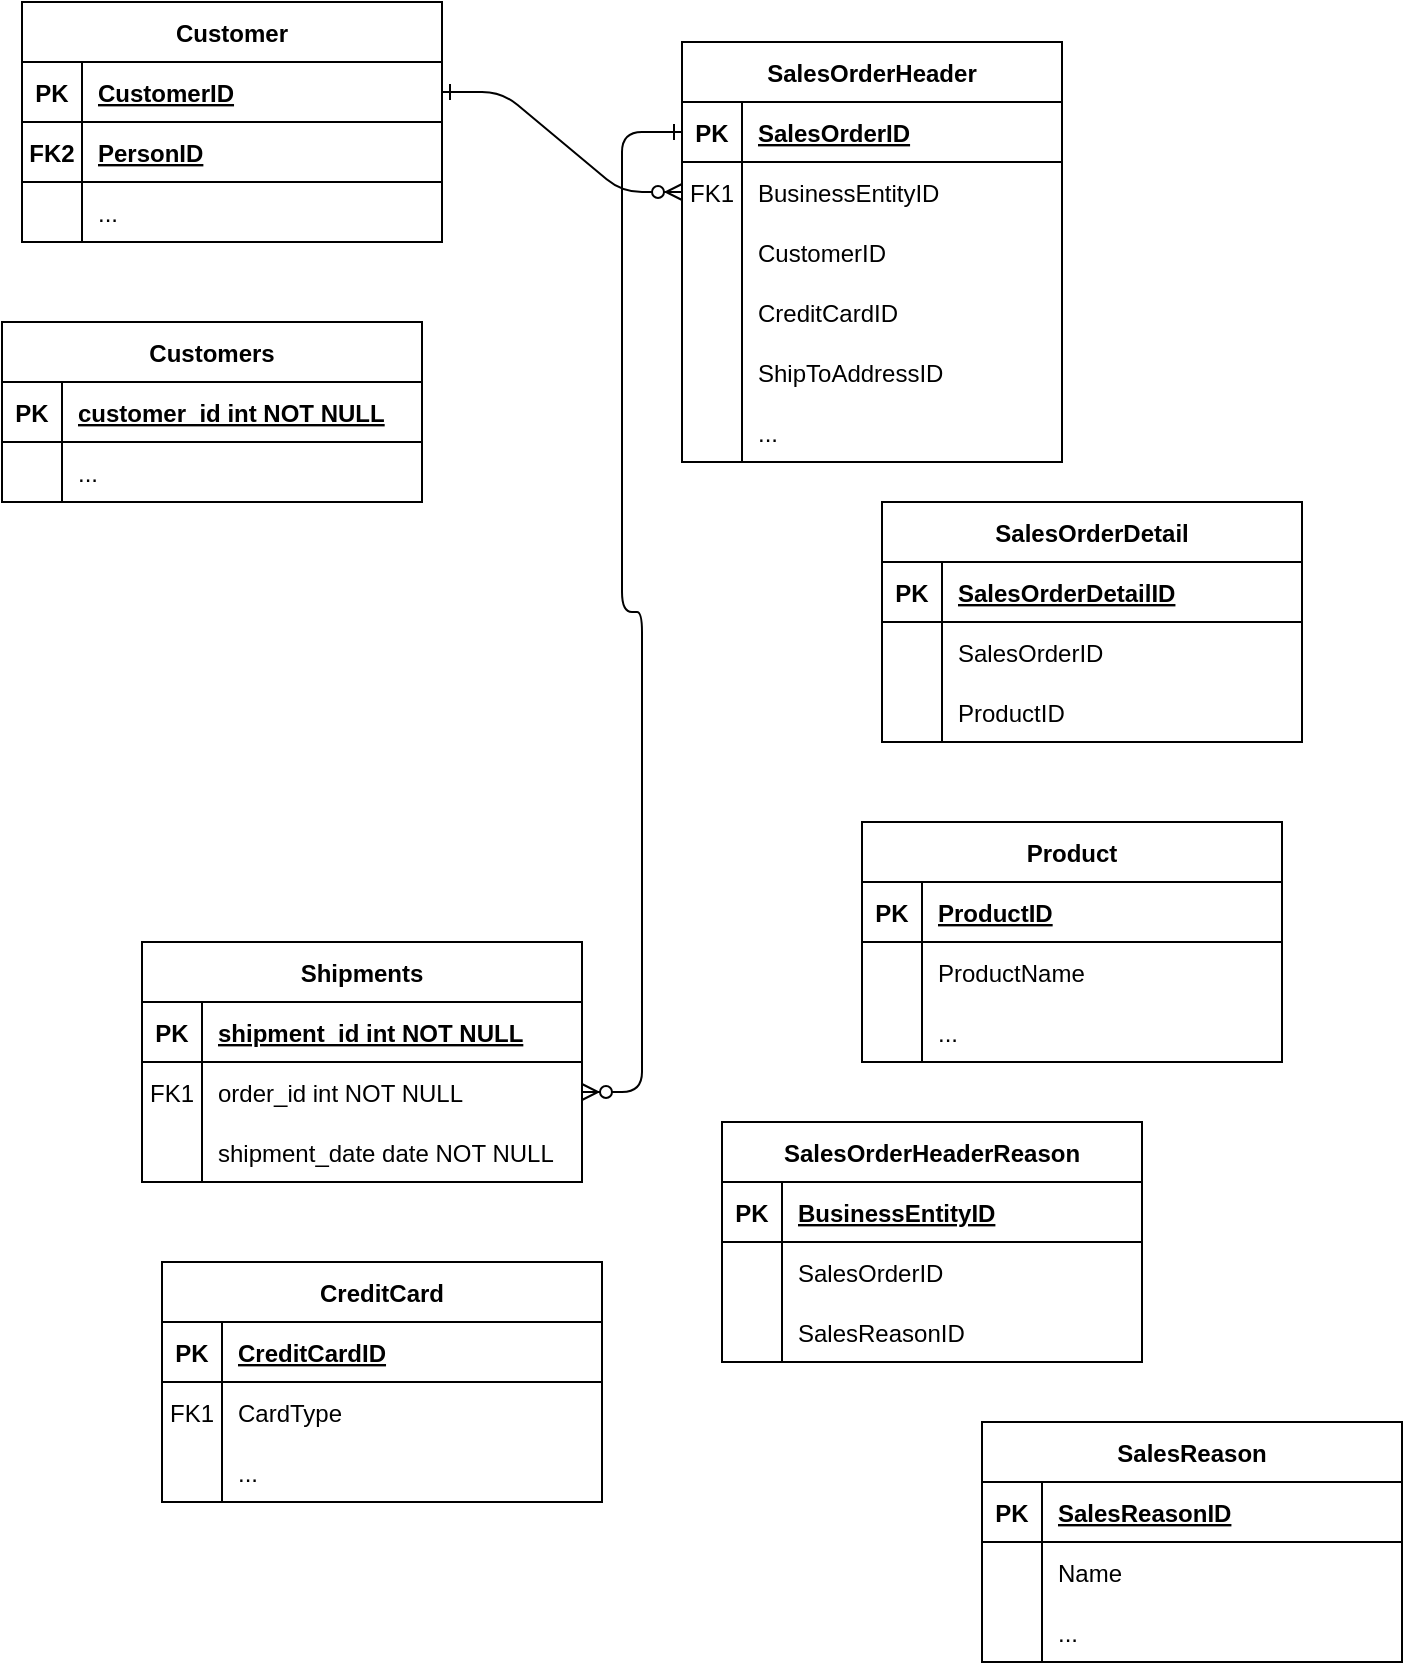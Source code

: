 <mxfile version="14.7.0" type="github">
  <diagram id="R2lEEEUBdFMjLlhIrx00" name="Page-1">
    <mxGraphModel dx="702" dy="793" grid="1" gridSize="10" guides="1" tooltips="1" connect="1" arrows="1" fold="1" page="1" pageScale="1" pageWidth="850" pageHeight="1100" math="0" shadow="0" extFonts="Permanent Marker^https://fonts.googleapis.com/css?family=Permanent+Marker">
      <root>
        <mxCell id="0" />
        <mxCell id="1" parent="0" />
        <mxCell id="C-vyLk0tnHw3VtMMgP7b-1" value="" style="edgeStyle=entityRelationEdgeStyle;endArrow=ERzeroToMany;startArrow=ERone;endFill=1;startFill=0;" parent="1" source="C-vyLk0tnHw3VtMMgP7b-24" target="C-vyLk0tnHw3VtMMgP7b-6" edge="1">
          <mxGeometry width="100" height="100" relative="1" as="geometry">
            <mxPoint x="340" y="720" as="sourcePoint" />
            <mxPoint x="440" y="620" as="targetPoint" />
          </mxGeometry>
        </mxCell>
        <mxCell id="C-vyLk0tnHw3VtMMgP7b-12" value="" style="edgeStyle=entityRelationEdgeStyle;endArrow=ERzeroToMany;startArrow=ERone;endFill=1;startFill=0;" parent="1" source="C-vyLk0tnHw3VtMMgP7b-3" target="C-vyLk0tnHw3VtMMgP7b-17" edge="1">
          <mxGeometry width="100" height="100" relative="1" as="geometry">
            <mxPoint x="400" y="180" as="sourcePoint" />
            <mxPoint x="460" y="205" as="targetPoint" />
          </mxGeometry>
        </mxCell>
        <mxCell id="C-vyLk0tnHw3VtMMgP7b-2" value="SalesOrderHeader" style="shape=table;startSize=30;container=1;collapsible=1;childLayout=tableLayout;fixedRows=1;rowLines=0;fontStyle=1;align=center;resizeLast=1;" parent="1" vertex="1">
          <mxGeometry x="450" y="160" width="190" height="210" as="geometry" />
        </mxCell>
        <mxCell id="C-vyLk0tnHw3VtMMgP7b-3" value="" style="shape=partialRectangle;collapsible=0;dropTarget=0;pointerEvents=0;fillColor=none;points=[[0,0.5],[1,0.5]];portConstraint=eastwest;top=0;left=0;right=0;bottom=1;" parent="C-vyLk0tnHw3VtMMgP7b-2" vertex="1">
          <mxGeometry y="30" width="190" height="30" as="geometry" />
        </mxCell>
        <mxCell id="C-vyLk0tnHw3VtMMgP7b-4" value="PK" style="shape=partialRectangle;overflow=hidden;connectable=0;fillColor=none;top=0;left=0;bottom=0;right=0;fontStyle=1;" parent="C-vyLk0tnHw3VtMMgP7b-3" vertex="1">
          <mxGeometry width="30" height="30" as="geometry" />
        </mxCell>
        <mxCell id="C-vyLk0tnHw3VtMMgP7b-5" value="SalesOrderID" style="shape=partialRectangle;overflow=hidden;connectable=0;fillColor=none;top=0;left=0;bottom=0;right=0;align=left;spacingLeft=6;fontStyle=5;" parent="C-vyLk0tnHw3VtMMgP7b-3" vertex="1">
          <mxGeometry x="30" width="160" height="30" as="geometry" />
        </mxCell>
        <mxCell id="C-vyLk0tnHw3VtMMgP7b-6" value="" style="shape=partialRectangle;collapsible=0;dropTarget=0;pointerEvents=0;fillColor=none;points=[[0,0.5],[1,0.5]];portConstraint=eastwest;top=0;left=0;right=0;bottom=0;" parent="C-vyLk0tnHw3VtMMgP7b-2" vertex="1">
          <mxGeometry y="60" width="190" height="30" as="geometry" />
        </mxCell>
        <mxCell id="C-vyLk0tnHw3VtMMgP7b-7" value="FK1" style="shape=partialRectangle;overflow=hidden;connectable=0;fillColor=none;top=0;left=0;bottom=0;right=0;" parent="C-vyLk0tnHw3VtMMgP7b-6" vertex="1">
          <mxGeometry width="30" height="30" as="geometry" />
        </mxCell>
        <mxCell id="C-vyLk0tnHw3VtMMgP7b-8" value="BusinessEntityID" style="shape=partialRectangle;overflow=hidden;connectable=0;fillColor=none;top=0;left=0;bottom=0;right=0;align=left;spacingLeft=6;" parent="C-vyLk0tnHw3VtMMgP7b-6" vertex="1">
          <mxGeometry x="30" width="160" height="30" as="geometry" />
        </mxCell>
        <mxCell id="C-vyLk0tnHw3VtMMgP7b-9" value="" style="shape=partialRectangle;collapsible=0;dropTarget=0;pointerEvents=0;fillColor=none;points=[[0,0.5],[1,0.5]];portConstraint=eastwest;top=0;left=0;right=0;bottom=0;" parent="C-vyLk0tnHw3VtMMgP7b-2" vertex="1">
          <mxGeometry y="90" width="190" height="30" as="geometry" />
        </mxCell>
        <mxCell id="C-vyLk0tnHw3VtMMgP7b-10" value="" style="shape=partialRectangle;overflow=hidden;connectable=0;fillColor=none;top=0;left=0;bottom=0;right=0;" parent="C-vyLk0tnHw3VtMMgP7b-9" vertex="1">
          <mxGeometry width="30" height="30" as="geometry" />
        </mxCell>
        <mxCell id="C-vyLk0tnHw3VtMMgP7b-11" value="CustomerID" style="shape=partialRectangle;overflow=hidden;connectable=0;fillColor=none;top=0;left=0;bottom=0;right=0;align=left;spacingLeft=6;" parent="C-vyLk0tnHw3VtMMgP7b-9" vertex="1">
          <mxGeometry x="30" width="160" height="30" as="geometry" />
        </mxCell>
        <mxCell id="pVQqcOyzo2fwdFW1ploU-11" value="" style="shape=partialRectangle;collapsible=0;dropTarget=0;pointerEvents=0;fillColor=none;points=[[0,0.5],[1,0.5]];portConstraint=eastwest;top=0;left=0;right=0;bottom=0;" vertex="1" parent="C-vyLk0tnHw3VtMMgP7b-2">
          <mxGeometry y="120" width="190" height="30" as="geometry" />
        </mxCell>
        <mxCell id="pVQqcOyzo2fwdFW1ploU-12" value="" style="shape=partialRectangle;overflow=hidden;connectable=0;fillColor=none;top=0;left=0;bottom=0;right=0;" vertex="1" parent="pVQqcOyzo2fwdFW1ploU-11">
          <mxGeometry width="30" height="30" as="geometry" />
        </mxCell>
        <mxCell id="pVQqcOyzo2fwdFW1ploU-13" value="CreditCardID" style="shape=partialRectangle;overflow=hidden;connectable=0;fillColor=none;top=0;left=0;bottom=0;right=0;align=left;spacingLeft=6;" vertex="1" parent="pVQqcOyzo2fwdFW1ploU-11">
          <mxGeometry x="30" width="160" height="30" as="geometry" />
        </mxCell>
        <mxCell id="pVQqcOyzo2fwdFW1ploU-14" value="" style="shape=partialRectangle;collapsible=0;dropTarget=0;pointerEvents=0;fillColor=none;points=[[0,0.5],[1,0.5]];portConstraint=eastwest;top=0;left=0;right=0;bottom=0;" vertex="1" parent="C-vyLk0tnHw3VtMMgP7b-2">
          <mxGeometry y="150" width="190" height="30" as="geometry" />
        </mxCell>
        <mxCell id="pVQqcOyzo2fwdFW1ploU-15" value="" style="shape=partialRectangle;overflow=hidden;connectable=0;fillColor=none;top=0;left=0;bottom=0;right=0;" vertex="1" parent="pVQqcOyzo2fwdFW1ploU-14">
          <mxGeometry width="30" height="30" as="geometry" />
        </mxCell>
        <mxCell id="pVQqcOyzo2fwdFW1ploU-16" value="ShipToAddressID" style="shape=partialRectangle;overflow=hidden;connectable=0;fillColor=none;top=0;left=0;bottom=0;right=0;align=left;spacingLeft=6;" vertex="1" parent="pVQqcOyzo2fwdFW1ploU-14">
          <mxGeometry x="30" width="160" height="30" as="geometry" />
        </mxCell>
        <mxCell id="pVQqcOyzo2fwdFW1ploU-17" value="" style="shape=partialRectangle;collapsible=0;dropTarget=0;pointerEvents=0;fillColor=none;points=[[0,0.5],[1,0.5]];portConstraint=eastwest;top=0;left=0;right=0;bottom=0;" vertex="1" parent="C-vyLk0tnHw3VtMMgP7b-2">
          <mxGeometry y="180" width="190" height="30" as="geometry" />
        </mxCell>
        <mxCell id="pVQqcOyzo2fwdFW1ploU-18" value="" style="shape=partialRectangle;overflow=hidden;connectable=0;fillColor=none;top=0;left=0;bottom=0;right=0;" vertex="1" parent="pVQqcOyzo2fwdFW1ploU-17">
          <mxGeometry width="30" height="30" as="geometry" />
        </mxCell>
        <mxCell id="pVQqcOyzo2fwdFW1ploU-19" value="..." style="shape=partialRectangle;overflow=hidden;connectable=0;fillColor=none;top=0;left=0;bottom=0;right=0;align=left;spacingLeft=6;" vertex="1" parent="pVQqcOyzo2fwdFW1ploU-17">
          <mxGeometry x="30" width="160" height="30" as="geometry" />
        </mxCell>
        <mxCell id="C-vyLk0tnHw3VtMMgP7b-13" value="Shipments" style="shape=table;startSize=30;container=1;collapsible=1;childLayout=tableLayout;fixedRows=1;rowLines=0;fontStyle=1;align=center;resizeLast=1;" parent="1" vertex="1">
          <mxGeometry x="180" y="610" width="220" height="120" as="geometry" />
        </mxCell>
        <mxCell id="C-vyLk0tnHw3VtMMgP7b-14" value="" style="shape=partialRectangle;collapsible=0;dropTarget=0;pointerEvents=0;fillColor=none;points=[[0,0.5],[1,0.5]];portConstraint=eastwest;top=0;left=0;right=0;bottom=1;" parent="C-vyLk0tnHw3VtMMgP7b-13" vertex="1">
          <mxGeometry y="30" width="220" height="30" as="geometry" />
        </mxCell>
        <mxCell id="C-vyLk0tnHw3VtMMgP7b-15" value="PK" style="shape=partialRectangle;overflow=hidden;connectable=0;fillColor=none;top=0;left=0;bottom=0;right=0;fontStyle=1;" parent="C-vyLk0tnHw3VtMMgP7b-14" vertex="1">
          <mxGeometry width="30" height="30" as="geometry" />
        </mxCell>
        <mxCell id="C-vyLk0tnHw3VtMMgP7b-16" value="shipment_id int NOT NULL " style="shape=partialRectangle;overflow=hidden;connectable=0;fillColor=none;top=0;left=0;bottom=0;right=0;align=left;spacingLeft=6;fontStyle=5;" parent="C-vyLk0tnHw3VtMMgP7b-14" vertex="1">
          <mxGeometry x="30" width="190" height="30" as="geometry" />
        </mxCell>
        <mxCell id="C-vyLk0tnHw3VtMMgP7b-17" value="" style="shape=partialRectangle;collapsible=0;dropTarget=0;pointerEvents=0;fillColor=none;points=[[0,0.5],[1,0.5]];portConstraint=eastwest;top=0;left=0;right=0;bottom=0;" parent="C-vyLk0tnHw3VtMMgP7b-13" vertex="1">
          <mxGeometry y="60" width="220" height="30" as="geometry" />
        </mxCell>
        <mxCell id="C-vyLk0tnHw3VtMMgP7b-18" value="FK1" style="shape=partialRectangle;overflow=hidden;connectable=0;fillColor=none;top=0;left=0;bottom=0;right=0;" parent="C-vyLk0tnHw3VtMMgP7b-17" vertex="1">
          <mxGeometry width="30" height="30" as="geometry" />
        </mxCell>
        <mxCell id="C-vyLk0tnHw3VtMMgP7b-19" value="order_id int NOT NULL" style="shape=partialRectangle;overflow=hidden;connectable=0;fillColor=none;top=0;left=0;bottom=0;right=0;align=left;spacingLeft=6;" parent="C-vyLk0tnHw3VtMMgP7b-17" vertex="1">
          <mxGeometry x="30" width="190" height="30" as="geometry" />
        </mxCell>
        <mxCell id="C-vyLk0tnHw3VtMMgP7b-20" value="" style="shape=partialRectangle;collapsible=0;dropTarget=0;pointerEvents=0;fillColor=none;points=[[0,0.5],[1,0.5]];portConstraint=eastwest;top=0;left=0;right=0;bottom=0;" parent="C-vyLk0tnHw3VtMMgP7b-13" vertex="1">
          <mxGeometry y="90" width="220" height="30" as="geometry" />
        </mxCell>
        <mxCell id="C-vyLk0tnHw3VtMMgP7b-21" value="" style="shape=partialRectangle;overflow=hidden;connectable=0;fillColor=none;top=0;left=0;bottom=0;right=0;" parent="C-vyLk0tnHw3VtMMgP7b-20" vertex="1">
          <mxGeometry width="30" height="30" as="geometry" />
        </mxCell>
        <mxCell id="C-vyLk0tnHw3VtMMgP7b-22" value="shipment_date date NOT NULL" style="shape=partialRectangle;overflow=hidden;connectable=0;fillColor=none;top=0;left=0;bottom=0;right=0;align=left;spacingLeft=6;" parent="C-vyLk0tnHw3VtMMgP7b-20" vertex="1">
          <mxGeometry x="30" width="190" height="30" as="geometry" />
        </mxCell>
        <mxCell id="C-vyLk0tnHw3VtMMgP7b-23" value="Customer" style="shape=table;startSize=30;container=1;collapsible=1;childLayout=tableLayout;fixedRows=1;rowLines=0;fontStyle=1;align=center;resizeLast=1;" parent="1" vertex="1">
          <mxGeometry x="120" y="140" width="210" height="120" as="geometry" />
        </mxCell>
        <mxCell id="C-vyLk0tnHw3VtMMgP7b-24" value="" style="shape=partialRectangle;collapsible=0;dropTarget=0;pointerEvents=0;fillColor=none;points=[[0,0.5],[1,0.5]];portConstraint=eastwest;top=0;left=0;right=0;bottom=1;" parent="C-vyLk0tnHw3VtMMgP7b-23" vertex="1">
          <mxGeometry y="30" width="210" height="30" as="geometry" />
        </mxCell>
        <mxCell id="C-vyLk0tnHw3VtMMgP7b-25" value="PK" style="shape=partialRectangle;overflow=hidden;connectable=0;fillColor=none;top=0;left=0;bottom=0;right=0;fontStyle=1;" parent="C-vyLk0tnHw3VtMMgP7b-24" vertex="1">
          <mxGeometry width="30" height="30" as="geometry" />
        </mxCell>
        <mxCell id="C-vyLk0tnHw3VtMMgP7b-26" value="CustomerID" style="shape=partialRectangle;overflow=hidden;connectable=0;fillColor=none;top=0;left=0;bottom=0;right=0;align=left;spacingLeft=6;fontStyle=5;" parent="C-vyLk0tnHw3VtMMgP7b-24" vertex="1">
          <mxGeometry x="30" width="180" height="30" as="geometry" />
        </mxCell>
        <mxCell id="pVQqcOyzo2fwdFW1ploU-8" value="" style="shape=partialRectangle;collapsible=0;dropTarget=0;pointerEvents=0;fillColor=none;points=[[0,0.5],[1,0.5]];portConstraint=eastwest;top=0;left=0;right=0;bottom=1;" vertex="1" parent="C-vyLk0tnHw3VtMMgP7b-23">
          <mxGeometry y="60" width="210" height="30" as="geometry" />
        </mxCell>
        <mxCell id="pVQqcOyzo2fwdFW1ploU-9" value="FK2" style="shape=partialRectangle;overflow=hidden;connectable=0;fillColor=none;top=0;left=0;bottom=0;right=0;fontStyle=1;" vertex="1" parent="pVQqcOyzo2fwdFW1ploU-8">
          <mxGeometry width="30" height="30" as="geometry" />
        </mxCell>
        <mxCell id="pVQqcOyzo2fwdFW1ploU-10" value="PersonID" style="shape=partialRectangle;overflow=hidden;connectable=0;fillColor=none;top=0;left=0;bottom=0;right=0;align=left;spacingLeft=6;fontStyle=5;" vertex="1" parent="pVQqcOyzo2fwdFW1ploU-8">
          <mxGeometry x="30" width="180" height="30" as="geometry" />
        </mxCell>
        <mxCell id="C-vyLk0tnHw3VtMMgP7b-27" value="" style="shape=partialRectangle;collapsible=0;dropTarget=0;pointerEvents=0;fillColor=none;points=[[0,0.5],[1,0.5]];portConstraint=eastwest;top=0;left=0;right=0;bottom=0;" parent="C-vyLk0tnHw3VtMMgP7b-23" vertex="1">
          <mxGeometry y="90" width="210" height="30" as="geometry" />
        </mxCell>
        <mxCell id="C-vyLk0tnHw3VtMMgP7b-28" value="" style="shape=partialRectangle;overflow=hidden;connectable=0;fillColor=none;top=0;left=0;bottom=0;right=0;" parent="C-vyLk0tnHw3VtMMgP7b-27" vertex="1">
          <mxGeometry width="30" height="30" as="geometry" />
        </mxCell>
        <mxCell id="C-vyLk0tnHw3VtMMgP7b-29" value="..." style="shape=partialRectangle;overflow=hidden;connectable=0;fillColor=none;top=0;left=0;bottom=0;right=0;align=left;spacingLeft=6;" parent="C-vyLk0tnHw3VtMMgP7b-27" vertex="1">
          <mxGeometry x="30" width="180" height="30" as="geometry" />
        </mxCell>
        <mxCell id="pVQqcOyzo2fwdFW1ploU-1" value="Customers" style="shape=table;startSize=30;container=1;collapsible=1;childLayout=tableLayout;fixedRows=1;rowLines=0;fontStyle=1;align=center;resizeLast=1;" vertex="1" parent="1">
          <mxGeometry x="110" y="300" width="210" height="90" as="geometry" />
        </mxCell>
        <mxCell id="pVQqcOyzo2fwdFW1ploU-2" value="" style="shape=partialRectangle;collapsible=0;dropTarget=0;pointerEvents=0;fillColor=none;points=[[0,0.5],[1,0.5]];portConstraint=eastwest;top=0;left=0;right=0;bottom=1;" vertex="1" parent="pVQqcOyzo2fwdFW1ploU-1">
          <mxGeometry y="30" width="210" height="30" as="geometry" />
        </mxCell>
        <mxCell id="pVQqcOyzo2fwdFW1ploU-3" value="PK" style="shape=partialRectangle;overflow=hidden;connectable=0;fillColor=none;top=0;left=0;bottom=0;right=0;fontStyle=1;" vertex="1" parent="pVQqcOyzo2fwdFW1ploU-2">
          <mxGeometry width="30" height="30" as="geometry" />
        </mxCell>
        <mxCell id="pVQqcOyzo2fwdFW1ploU-4" value="customer_id int NOT NULL " style="shape=partialRectangle;overflow=hidden;connectable=0;fillColor=none;top=0;left=0;bottom=0;right=0;align=left;spacingLeft=6;fontStyle=5;" vertex="1" parent="pVQqcOyzo2fwdFW1ploU-2">
          <mxGeometry x="30" width="180" height="30" as="geometry" />
        </mxCell>
        <mxCell id="pVQqcOyzo2fwdFW1ploU-5" value="" style="shape=partialRectangle;collapsible=0;dropTarget=0;pointerEvents=0;fillColor=none;points=[[0,0.5],[1,0.5]];portConstraint=eastwest;top=0;left=0;right=0;bottom=0;" vertex="1" parent="pVQqcOyzo2fwdFW1ploU-1">
          <mxGeometry y="60" width="210" height="30" as="geometry" />
        </mxCell>
        <mxCell id="pVQqcOyzo2fwdFW1ploU-6" value="" style="shape=partialRectangle;overflow=hidden;connectable=0;fillColor=none;top=0;left=0;bottom=0;right=0;" vertex="1" parent="pVQqcOyzo2fwdFW1ploU-5">
          <mxGeometry width="30" height="30" as="geometry" />
        </mxCell>
        <mxCell id="pVQqcOyzo2fwdFW1ploU-7" value="..." style="shape=partialRectangle;overflow=hidden;connectable=0;fillColor=none;top=0;left=0;bottom=0;right=0;align=left;spacingLeft=6;" vertex="1" parent="pVQqcOyzo2fwdFW1ploU-5">
          <mxGeometry x="30" width="180" height="30" as="geometry" />
        </mxCell>
        <mxCell id="pVQqcOyzo2fwdFW1ploU-20" value="SalesOrderDetail" style="shape=table;startSize=30;container=1;collapsible=1;childLayout=tableLayout;fixedRows=1;rowLines=0;fontStyle=1;align=center;resizeLast=1;" vertex="1" parent="1">
          <mxGeometry x="550" y="390" width="210" height="120" as="geometry" />
        </mxCell>
        <mxCell id="pVQqcOyzo2fwdFW1ploU-21" value="" style="shape=partialRectangle;collapsible=0;dropTarget=0;pointerEvents=0;fillColor=none;points=[[0,0.5],[1,0.5]];portConstraint=eastwest;top=0;left=0;right=0;bottom=1;" vertex="1" parent="pVQqcOyzo2fwdFW1ploU-20">
          <mxGeometry y="30" width="210" height="30" as="geometry" />
        </mxCell>
        <mxCell id="pVQqcOyzo2fwdFW1ploU-22" value="PK" style="shape=partialRectangle;overflow=hidden;connectable=0;fillColor=none;top=0;left=0;bottom=0;right=0;fontStyle=1;" vertex="1" parent="pVQqcOyzo2fwdFW1ploU-21">
          <mxGeometry width="30" height="30" as="geometry" />
        </mxCell>
        <mxCell id="pVQqcOyzo2fwdFW1ploU-23" value="SalesOrderDetailID" style="shape=partialRectangle;overflow=hidden;connectable=0;fillColor=none;top=0;left=0;bottom=0;right=0;align=left;spacingLeft=6;fontStyle=5;" vertex="1" parent="pVQqcOyzo2fwdFW1ploU-21">
          <mxGeometry x="30" width="180" height="30" as="geometry" />
        </mxCell>
        <mxCell id="pVQqcOyzo2fwdFW1ploU-24" value="" style="shape=partialRectangle;collapsible=0;dropTarget=0;pointerEvents=0;fillColor=none;points=[[0,0.5],[1,0.5]];portConstraint=eastwest;top=0;left=0;right=0;bottom=0;" vertex="1" parent="pVQqcOyzo2fwdFW1ploU-20">
          <mxGeometry y="60" width="210" height="30" as="geometry" />
        </mxCell>
        <mxCell id="pVQqcOyzo2fwdFW1ploU-25" value="" style="shape=partialRectangle;overflow=hidden;connectable=0;fillColor=none;top=0;left=0;bottom=0;right=0;" vertex="1" parent="pVQqcOyzo2fwdFW1ploU-24">
          <mxGeometry width="30" height="30" as="geometry" />
        </mxCell>
        <mxCell id="pVQqcOyzo2fwdFW1ploU-26" value="SalesOrderID" style="shape=partialRectangle;overflow=hidden;connectable=0;fillColor=none;top=0;left=0;bottom=0;right=0;align=left;spacingLeft=6;" vertex="1" parent="pVQqcOyzo2fwdFW1ploU-24">
          <mxGeometry x="30" width="180" height="30" as="geometry" />
        </mxCell>
        <mxCell id="pVQqcOyzo2fwdFW1ploU-27" value="" style="shape=partialRectangle;collapsible=0;dropTarget=0;pointerEvents=0;fillColor=none;points=[[0,0.5],[1,0.5]];portConstraint=eastwest;top=0;left=0;right=0;bottom=0;" vertex="1" parent="pVQqcOyzo2fwdFW1ploU-20">
          <mxGeometry y="90" width="210" height="30" as="geometry" />
        </mxCell>
        <mxCell id="pVQqcOyzo2fwdFW1ploU-28" value="" style="shape=partialRectangle;overflow=hidden;connectable=0;fillColor=none;top=0;left=0;bottom=0;right=0;" vertex="1" parent="pVQqcOyzo2fwdFW1ploU-27">
          <mxGeometry width="30" height="30" as="geometry" />
        </mxCell>
        <mxCell id="pVQqcOyzo2fwdFW1ploU-29" value="ProductID" style="shape=partialRectangle;overflow=hidden;connectable=0;fillColor=none;top=0;left=0;bottom=0;right=0;align=left;spacingLeft=6;" vertex="1" parent="pVQqcOyzo2fwdFW1ploU-27">
          <mxGeometry x="30" width="180" height="30" as="geometry" />
        </mxCell>
        <mxCell id="pVQqcOyzo2fwdFW1ploU-30" value="Product" style="shape=table;startSize=30;container=1;collapsible=1;childLayout=tableLayout;fixedRows=1;rowLines=0;fontStyle=1;align=center;resizeLast=1;" vertex="1" parent="1">
          <mxGeometry x="540" y="550" width="210" height="120" as="geometry" />
        </mxCell>
        <mxCell id="pVQqcOyzo2fwdFW1ploU-31" value="" style="shape=partialRectangle;collapsible=0;dropTarget=0;pointerEvents=0;fillColor=none;points=[[0,0.5],[1,0.5]];portConstraint=eastwest;top=0;left=0;right=0;bottom=1;" vertex="1" parent="pVQqcOyzo2fwdFW1ploU-30">
          <mxGeometry y="30" width="210" height="30" as="geometry" />
        </mxCell>
        <mxCell id="pVQqcOyzo2fwdFW1ploU-32" value="PK" style="shape=partialRectangle;overflow=hidden;connectable=0;fillColor=none;top=0;left=0;bottom=0;right=0;fontStyle=1;" vertex="1" parent="pVQqcOyzo2fwdFW1ploU-31">
          <mxGeometry width="30" height="30" as="geometry" />
        </mxCell>
        <mxCell id="pVQqcOyzo2fwdFW1ploU-33" value="ProductID" style="shape=partialRectangle;overflow=hidden;connectable=0;fillColor=none;top=0;left=0;bottom=0;right=0;align=left;spacingLeft=6;fontStyle=5;" vertex="1" parent="pVQqcOyzo2fwdFW1ploU-31">
          <mxGeometry x="30" width="180" height="30" as="geometry" />
        </mxCell>
        <mxCell id="pVQqcOyzo2fwdFW1ploU-34" value="" style="shape=partialRectangle;collapsible=0;dropTarget=0;pointerEvents=0;fillColor=none;points=[[0,0.5],[1,0.5]];portConstraint=eastwest;top=0;left=0;right=0;bottom=0;" vertex="1" parent="pVQqcOyzo2fwdFW1ploU-30">
          <mxGeometry y="60" width="210" height="30" as="geometry" />
        </mxCell>
        <mxCell id="pVQqcOyzo2fwdFW1ploU-35" value="" style="shape=partialRectangle;overflow=hidden;connectable=0;fillColor=none;top=0;left=0;bottom=0;right=0;" vertex="1" parent="pVQqcOyzo2fwdFW1ploU-34">
          <mxGeometry width="30" height="30" as="geometry" />
        </mxCell>
        <mxCell id="pVQqcOyzo2fwdFW1ploU-36" value="ProductName" style="shape=partialRectangle;overflow=hidden;connectable=0;fillColor=none;top=0;left=0;bottom=0;right=0;align=left;spacingLeft=6;" vertex="1" parent="pVQqcOyzo2fwdFW1ploU-34">
          <mxGeometry x="30" width="180" height="30" as="geometry" />
        </mxCell>
        <mxCell id="pVQqcOyzo2fwdFW1ploU-37" value="" style="shape=partialRectangle;collapsible=0;dropTarget=0;pointerEvents=0;fillColor=none;points=[[0,0.5],[1,0.5]];portConstraint=eastwest;top=0;left=0;right=0;bottom=0;" vertex="1" parent="pVQqcOyzo2fwdFW1ploU-30">
          <mxGeometry y="90" width="210" height="30" as="geometry" />
        </mxCell>
        <mxCell id="pVQqcOyzo2fwdFW1ploU-38" value="" style="shape=partialRectangle;overflow=hidden;connectable=0;fillColor=none;top=0;left=0;bottom=0;right=0;" vertex="1" parent="pVQqcOyzo2fwdFW1ploU-37">
          <mxGeometry width="30" height="30" as="geometry" />
        </mxCell>
        <mxCell id="pVQqcOyzo2fwdFW1ploU-39" value="..." style="shape=partialRectangle;overflow=hidden;connectable=0;fillColor=none;top=0;left=0;bottom=0;right=0;align=left;spacingLeft=6;" vertex="1" parent="pVQqcOyzo2fwdFW1ploU-37">
          <mxGeometry x="30" width="180" height="30" as="geometry" />
        </mxCell>
        <mxCell id="pVQqcOyzo2fwdFW1ploU-40" value="SalesOrderHeaderReason" style="shape=table;startSize=30;container=1;collapsible=1;childLayout=tableLayout;fixedRows=1;rowLines=0;fontStyle=1;align=center;resizeLast=1;" vertex="1" parent="1">
          <mxGeometry x="470" y="700" width="210" height="120" as="geometry" />
        </mxCell>
        <mxCell id="pVQqcOyzo2fwdFW1ploU-41" value="" style="shape=partialRectangle;collapsible=0;dropTarget=0;pointerEvents=0;fillColor=none;points=[[0,0.5],[1,0.5]];portConstraint=eastwest;top=0;left=0;right=0;bottom=1;" vertex="1" parent="pVQqcOyzo2fwdFW1ploU-40">
          <mxGeometry y="30" width="210" height="30" as="geometry" />
        </mxCell>
        <mxCell id="pVQqcOyzo2fwdFW1ploU-42" value="PK" style="shape=partialRectangle;overflow=hidden;connectable=0;fillColor=none;top=0;left=0;bottom=0;right=0;fontStyle=1;" vertex="1" parent="pVQqcOyzo2fwdFW1ploU-41">
          <mxGeometry width="30" height="30" as="geometry" />
        </mxCell>
        <mxCell id="pVQqcOyzo2fwdFW1ploU-43" value="BusinessEntityID" style="shape=partialRectangle;overflow=hidden;connectable=0;fillColor=none;top=0;left=0;bottom=0;right=0;align=left;spacingLeft=6;fontStyle=5;" vertex="1" parent="pVQqcOyzo2fwdFW1ploU-41">
          <mxGeometry x="30" width="180" height="30" as="geometry" />
        </mxCell>
        <mxCell id="pVQqcOyzo2fwdFW1ploU-44" value="" style="shape=partialRectangle;collapsible=0;dropTarget=0;pointerEvents=0;fillColor=none;points=[[0,0.5],[1,0.5]];portConstraint=eastwest;top=0;left=0;right=0;bottom=0;" vertex="1" parent="pVQqcOyzo2fwdFW1ploU-40">
          <mxGeometry y="60" width="210" height="30" as="geometry" />
        </mxCell>
        <mxCell id="pVQqcOyzo2fwdFW1ploU-45" value="" style="shape=partialRectangle;overflow=hidden;connectable=0;fillColor=none;top=0;left=0;bottom=0;right=0;" vertex="1" parent="pVQqcOyzo2fwdFW1ploU-44">
          <mxGeometry width="30" height="30" as="geometry" />
        </mxCell>
        <mxCell id="pVQqcOyzo2fwdFW1ploU-46" value="SalesOrderID" style="shape=partialRectangle;overflow=hidden;connectable=0;fillColor=none;top=0;left=0;bottom=0;right=0;align=left;spacingLeft=6;" vertex="1" parent="pVQqcOyzo2fwdFW1ploU-44">
          <mxGeometry x="30" width="180" height="30" as="geometry" />
        </mxCell>
        <mxCell id="pVQqcOyzo2fwdFW1ploU-47" value="" style="shape=partialRectangle;collapsible=0;dropTarget=0;pointerEvents=0;fillColor=none;points=[[0,0.5],[1,0.5]];portConstraint=eastwest;top=0;left=0;right=0;bottom=0;" vertex="1" parent="pVQqcOyzo2fwdFW1ploU-40">
          <mxGeometry y="90" width="210" height="30" as="geometry" />
        </mxCell>
        <mxCell id="pVQqcOyzo2fwdFW1ploU-48" value="" style="shape=partialRectangle;overflow=hidden;connectable=0;fillColor=none;top=0;left=0;bottom=0;right=0;" vertex="1" parent="pVQqcOyzo2fwdFW1ploU-47">
          <mxGeometry width="30" height="30" as="geometry" />
        </mxCell>
        <mxCell id="pVQqcOyzo2fwdFW1ploU-49" value="SalesReasonID" style="shape=partialRectangle;overflow=hidden;connectable=0;fillColor=none;top=0;left=0;bottom=0;right=0;align=left;spacingLeft=6;" vertex="1" parent="pVQqcOyzo2fwdFW1ploU-47">
          <mxGeometry x="30" width="180" height="30" as="geometry" />
        </mxCell>
        <mxCell id="pVQqcOyzo2fwdFW1ploU-50" value="SalesReason" style="shape=table;startSize=30;container=1;collapsible=1;childLayout=tableLayout;fixedRows=1;rowLines=0;fontStyle=1;align=center;resizeLast=1;" vertex="1" parent="1">
          <mxGeometry x="600" y="850" width="210" height="120" as="geometry" />
        </mxCell>
        <mxCell id="pVQqcOyzo2fwdFW1ploU-51" value="" style="shape=partialRectangle;collapsible=0;dropTarget=0;pointerEvents=0;fillColor=none;points=[[0,0.5],[1,0.5]];portConstraint=eastwest;top=0;left=0;right=0;bottom=1;" vertex="1" parent="pVQqcOyzo2fwdFW1ploU-50">
          <mxGeometry y="30" width="210" height="30" as="geometry" />
        </mxCell>
        <mxCell id="pVQqcOyzo2fwdFW1ploU-52" value="PK" style="shape=partialRectangle;overflow=hidden;connectable=0;fillColor=none;top=0;left=0;bottom=0;right=0;fontStyle=1;" vertex="1" parent="pVQqcOyzo2fwdFW1ploU-51">
          <mxGeometry width="30" height="30" as="geometry" />
        </mxCell>
        <mxCell id="pVQqcOyzo2fwdFW1ploU-53" value="SalesReasonID" style="shape=partialRectangle;overflow=hidden;connectable=0;fillColor=none;top=0;left=0;bottom=0;right=0;align=left;spacingLeft=6;fontStyle=5;" vertex="1" parent="pVQqcOyzo2fwdFW1ploU-51">
          <mxGeometry x="30" width="180" height="30" as="geometry" />
        </mxCell>
        <mxCell id="pVQqcOyzo2fwdFW1ploU-54" value="" style="shape=partialRectangle;collapsible=0;dropTarget=0;pointerEvents=0;fillColor=none;points=[[0,0.5],[1,0.5]];portConstraint=eastwest;top=0;left=0;right=0;bottom=0;" vertex="1" parent="pVQqcOyzo2fwdFW1ploU-50">
          <mxGeometry y="60" width="210" height="30" as="geometry" />
        </mxCell>
        <mxCell id="pVQqcOyzo2fwdFW1ploU-55" value="" style="shape=partialRectangle;overflow=hidden;connectable=0;fillColor=none;top=0;left=0;bottom=0;right=0;" vertex="1" parent="pVQqcOyzo2fwdFW1ploU-54">
          <mxGeometry width="30" height="30" as="geometry" />
        </mxCell>
        <mxCell id="pVQqcOyzo2fwdFW1ploU-56" value="Name" style="shape=partialRectangle;overflow=hidden;connectable=0;fillColor=none;top=0;left=0;bottom=0;right=0;align=left;spacingLeft=6;" vertex="1" parent="pVQqcOyzo2fwdFW1ploU-54">
          <mxGeometry x="30" width="180" height="30" as="geometry" />
        </mxCell>
        <mxCell id="pVQqcOyzo2fwdFW1ploU-57" value="" style="shape=partialRectangle;collapsible=0;dropTarget=0;pointerEvents=0;fillColor=none;points=[[0,0.5],[1,0.5]];portConstraint=eastwest;top=0;left=0;right=0;bottom=0;" vertex="1" parent="pVQqcOyzo2fwdFW1ploU-50">
          <mxGeometry y="90" width="210" height="30" as="geometry" />
        </mxCell>
        <mxCell id="pVQqcOyzo2fwdFW1ploU-58" value="" style="shape=partialRectangle;overflow=hidden;connectable=0;fillColor=none;top=0;left=0;bottom=0;right=0;" vertex="1" parent="pVQqcOyzo2fwdFW1ploU-57">
          <mxGeometry width="30" height="30" as="geometry" />
        </mxCell>
        <mxCell id="pVQqcOyzo2fwdFW1ploU-59" value="..." style="shape=partialRectangle;overflow=hidden;connectable=0;fillColor=none;top=0;left=0;bottom=0;right=0;align=left;spacingLeft=6;" vertex="1" parent="pVQqcOyzo2fwdFW1ploU-57">
          <mxGeometry x="30" width="180" height="30" as="geometry" />
        </mxCell>
        <mxCell id="pVQqcOyzo2fwdFW1ploU-60" value="CreditCard" style="shape=table;startSize=30;container=1;collapsible=1;childLayout=tableLayout;fixedRows=1;rowLines=0;fontStyle=1;align=center;resizeLast=1;" vertex="1" parent="1">
          <mxGeometry x="190" y="770" width="220" height="120" as="geometry" />
        </mxCell>
        <mxCell id="pVQqcOyzo2fwdFW1ploU-61" value="" style="shape=partialRectangle;collapsible=0;dropTarget=0;pointerEvents=0;fillColor=none;points=[[0,0.5],[1,0.5]];portConstraint=eastwest;top=0;left=0;right=0;bottom=1;" vertex="1" parent="pVQqcOyzo2fwdFW1ploU-60">
          <mxGeometry y="30" width="220" height="30" as="geometry" />
        </mxCell>
        <mxCell id="pVQqcOyzo2fwdFW1ploU-62" value="PK" style="shape=partialRectangle;overflow=hidden;connectable=0;fillColor=none;top=0;left=0;bottom=0;right=0;fontStyle=1;" vertex="1" parent="pVQqcOyzo2fwdFW1ploU-61">
          <mxGeometry width="30" height="30" as="geometry" />
        </mxCell>
        <mxCell id="pVQqcOyzo2fwdFW1ploU-63" value="CreditCardID" style="shape=partialRectangle;overflow=hidden;connectable=0;fillColor=none;top=0;left=0;bottom=0;right=0;align=left;spacingLeft=6;fontStyle=5;" vertex="1" parent="pVQqcOyzo2fwdFW1ploU-61">
          <mxGeometry x="30" width="190" height="30" as="geometry" />
        </mxCell>
        <mxCell id="pVQqcOyzo2fwdFW1ploU-64" value="" style="shape=partialRectangle;collapsible=0;dropTarget=0;pointerEvents=0;fillColor=none;points=[[0,0.5],[1,0.5]];portConstraint=eastwest;top=0;left=0;right=0;bottom=0;" vertex="1" parent="pVQqcOyzo2fwdFW1ploU-60">
          <mxGeometry y="60" width="220" height="30" as="geometry" />
        </mxCell>
        <mxCell id="pVQqcOyzo2fwdFW1ploU-65" value="FK1" style="shape=partialRectangle;overflow=hidden;connectable=0;fillColor=none;top=0;left=0;bottom=0;right=0;" vertex="1" parent="pVQqcOyzo2fwdFW1ploU-64">
          <mxGeometry width="30" height="30" as="geometry" />
        </mxCell>
        <mxCell id="pVQqcOyzo2fwdFW1ploU-66" value="CardType" style="shape=partialRectangle;overflow=hidden;connectable=0;fillColor=none;top=0;left=0;bottom=0;right=0;align=left;spacingLeft=6;" vertex="1" parent="pVQqcOyzo2fwdFW1ploU-64">
          <mxGeometry x="30" width="190" height="30" as="geometry" />
        </mxCell>
        <mxCell id="pVQqcOyzo2fwdFW1ploU-67" value="" style="shape=partialRectangle;collapsible=0;dropTarget=0;pointerEvents=0;fillColor=none;points=[[0,0.5],[1,0.5]];portConstraint=eastwest;top=0;left=0;right=0;bottom=0;" vertex="1" parent="pVQqcOyzo2fwdFW1ploU-60">
          <mxGeometry y="90" width="220" height="30" as="geometry" />
        </mxCell>
        <mxCell id="pVQqcOyzo2fwdFW1ploU-68" value="" style="shape=partialRectangle;overflow=hidden;connectable=0;fillColor=none;top=0;left=0;bottom=0;right=0;" vertex="1" parent="pVQqcOyzo2fwdFW1ploU-67">
          <mxGeometry width="30" height="30" as="geometry" />
        </mxCell>
        <mxCell id="pVQqcOyzo2fwdFW1ploU-69" value="..." style="shape=partialRectangle;overflow=hidden;connectable=0;fillColor=none;top=0;left=0;bottom=0;right=0;align=left;spacingLeft=6;" vertex="1" parent="pVQqcOyzo2fwdFW1ploU-67">
          <mxGeometry x="30" width="190" height="30" as="geometry" />
        </mxCell>
      </root>
    </mxGraphModel>
  </diagram>
</mxfile>
